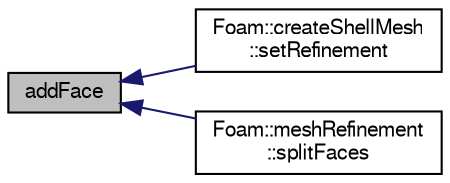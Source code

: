 digraph "addFace"
{
  bgcolor="transparent";
  edge [fontname="FreeSans",fontsize="10",labelfontname="FreeSans",labelfontsize="10"];
  node [fontname="FreeSans",fontsize="10",shape=record];
  rankdir="LR";
  Node1 [label="addFace",height=0.2,width=0.4,color="black", fillcolor="grey75", style="filled" fontcolor="black"];
  Node1 -> Node2 [dir="back",color="midnightblue",fontsize="10",style="solid",fontname="FreeSans"];
  Node2 [label="Foam::createShellMesh\l::setRefinement",height=0.2,width=0.4,color="black",URL="$a00414.html#aef7bf7bc4511c879d54f2bbd3c76729a",tooltip="Play commands into polyTopoChange to create layer mesh. "];
  Node1 -> Node3 [dir="back",color="midnightblue",fontsize="10",style="solid",fontname="FreeSans"];
  Node3 [label="Foam::meshRefinement\l::splitFaces",height=0.2,width=0.4,color="black",URL="$a01428.html#adc2ba2409d333b615b019f154aa236ea",tooltip="Split faces into two. "];
}
